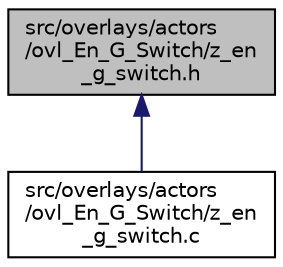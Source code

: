 digraph "src/overlays/actors/ovl_En_G_Switch/z_en_g_switch.h"
{
 // LATEX_PDF_SIZE
  edge [fontname="Helvetica",fontsize="10",labelfontname="Helvetica",labelfontsize="10"];
  node [fontname="Helvetica",fontsize="10",shape=record];
  Node1 [label="src/overlays/actors\l/ovl_En_G_Switch/z_en\l_g_switch.h",height=0.2,width=0.4,color="black", fillcolor="grey75", style="filled", fontcolor="black",tooltip=" "];
  Node1 -> Node2 [dir="back",color="midnightblue",fontsize="10",style="solid",fontname="Helvetica"];
  Node2 [label="src/overlays/actors\l/ovl_En_G_Switch/z_en\l_g_switch.c",height=0.2,width=0.4,color="black", fillcolor="white", style="filled",URL="$da/d87/z__en__g__switch_8c.html",tooltip=" "];
}
